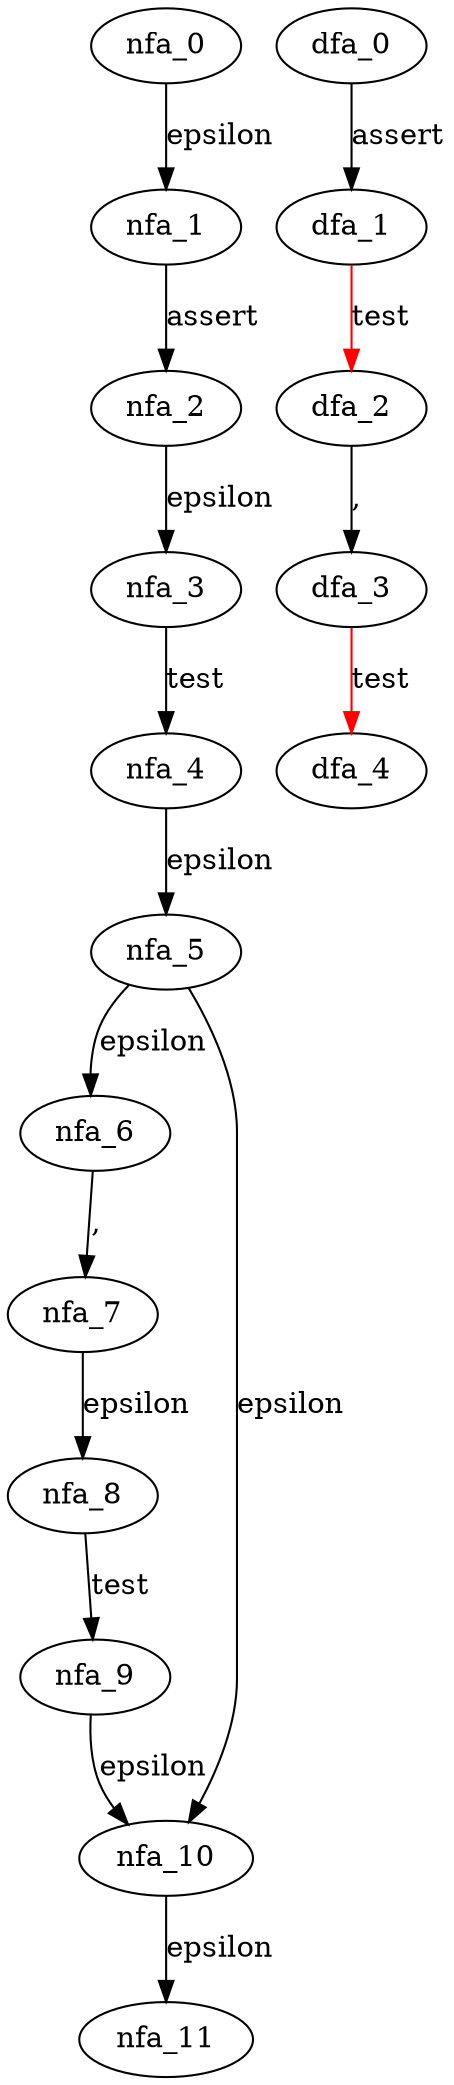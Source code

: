 digraph assert_stmt {
 subgraph assert_stmt_nfa {
  nfa_0->nfa_1[label=epsilon]
  nfa_1->nfa_2[label="assert"]
  nfa_2->nfa_3[label=epsilon]
  nfa_3->nfa_4[label=test]
  nfa_4->nfa_5[label=epsilon]
  nfa_5->nfa_6[label=epsilon]
  nfa_6->nfa_7[label=","]
  nfa_7->nfa_8[label=epsilon]
  nfa_8->nfa_9[label=test]
  nfa_9->nfa_10[label=epsilon]
  nfa_10->nfa_11[label=epsilon]
  nfa_5->nfa_10[label=epsilon]
  }
 subgraph assert_stmt_dfa {
  dfa_0->dfa_1[label="assert"]
  dfa_1->dfa_2[label=test,color=red]
  dfa_2->dfa_3[label=","]
  dfa_3->dfa_4[label=test,color=red]
  }
}
